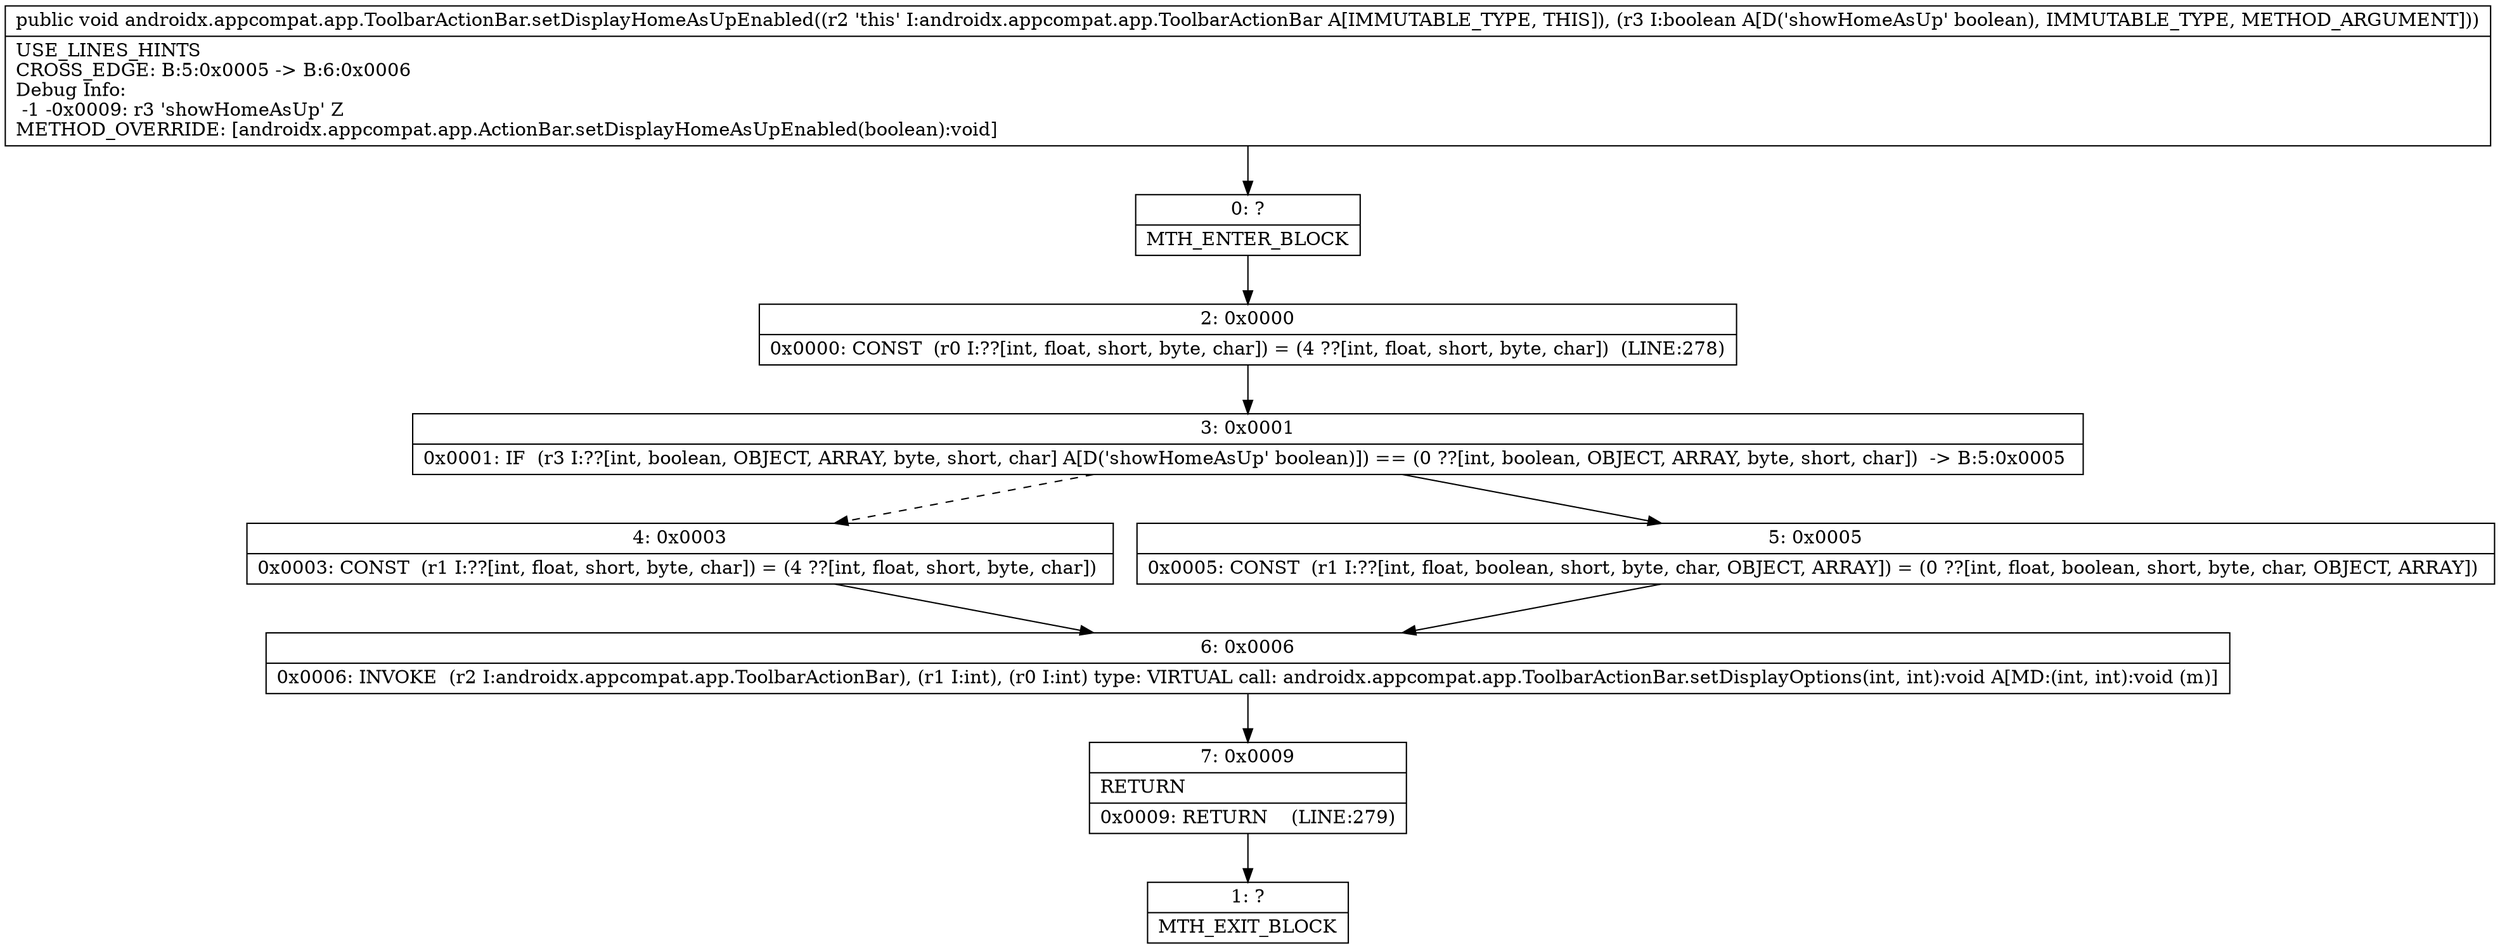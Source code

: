 digraph "CFG forandroidx.appcompat.app.ToolbarActionBar.setDisplayHomeAsUpEnabled(Z)V" {
Node_0 [shape=record,label="{0\:\ ?|MTH_ENTER_BLOCK\l}"];
Node_2 [shape=record,label="{2\:\ 0x0000|0x0000: CONST  (r0 I:??[int, float, short, byte, char]) = (4 ??[int, float, short, byte, char])  (LINE:278)\l}"];
Node_3 [shape=record,label="{3\:\ 0x0001|0x0001: IF  (r3 I:??[int, boolean, OBJECT, ARRAY, byte, short, char] A[D('showHomeAsUp' boolean)]) == (0 ??[int, boolean, OBJECT, ARRAY, byte, short, char])  \-\> B:5:0x0005 \l}"];
Node_4 [shape=record,label="{4\:\ 0x0003|0x0003: CONST  (r1 I:??[int, float, short, byte, char]) = (4 ??[int, float, short, byte, char]) \l}"];
Node_6 [shape=record,label="{6\:\ 0x0006|0x0006: INVOKE  (r2 I:androidx.appcompat.app.ToolbarActionBar), (r1 I:int), (r0 I:int) type: VIRTUAL call: androidx.appcompat.app.ToolbarActionBar.setDisplayOptions(int, int):void A[MD:(int, int):void (m)]\l}"];
Node_7 [shape=record,label="{7\:\ 0x0009|RETURN\l|0x0009: RETURN    (LINE:279)\l}"];
Node_1 [shape=record,label="{1\:\ ?|MTH_EXIT_BLOCK\l}"];
Node_5 [shape=record,label="{5\:\ 0x0005|0x0005: CONST  (r1 I:??[int, float, boolean, short, byte, char, OBJECT, ARRAY]) = (0 ??[int, float, boolean, short, byte, char, OBJECT, ARRAY]) \l}"];
MethodNode[shape=record,label="{public void androidx.appcompat.app.ToolbarActionBar.setDisplayHomeAsUpEnabled((r2 'this' I:androidx.appcompat.app.ToolbarActionBar A[IMMUTABLE_TYPE, THIS]), (r3 I:boolean A[D('showHomeAsUp' boolean), IMMUTABLE_TYPE, METHOD_ARGUMENT]))  | USE_LINES_HINTS\lCROSS_EDGE: B:5:0x0005 \-\> B:6:0x0006\lDebug Info:\l  \-1 \-0x0009: r3 'showHomeAsUp' Z\lMETHOD_OVERRIDE: [androidx.appcompat.app.ActionBar.setDisplayHomeAsUpEnabled(boolean):void]\l}"];
MethodNode -> Node_0;Node_0 -> Node_2;
Node_2 -> Node_3;
Node_3 -> Node_4[style=dashed];
Node_3 -> Node_5;
Node_4 -> Node_6;
Node_6 -> Node_7;
Node_7 -> Node_1;
Node_5 -> Node_6;
}

